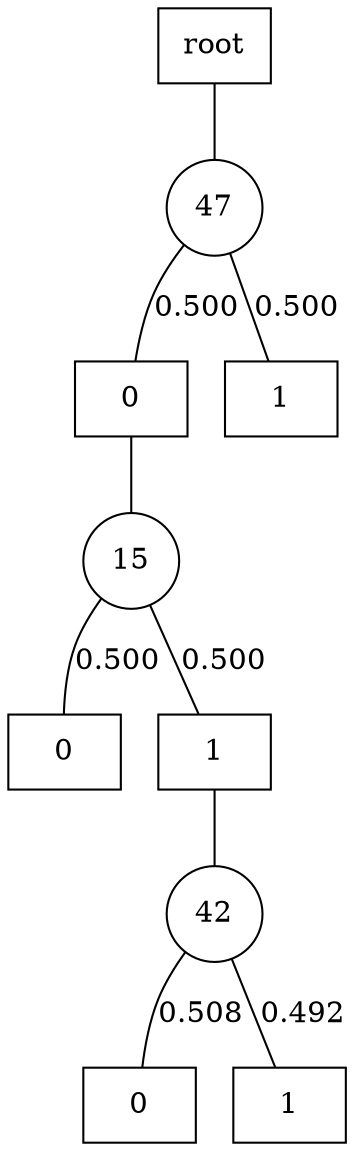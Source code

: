 graph G {
splines=true;
0 [shape=box, label = "root" ]
0--1;
1 [shape=circle, label=47]
1--2[label = 0.500, labelangle=110];
2 [shape=box, label=0]
2--3;
3 [shape=circle, label=15]
3--4[label = 0.500, labelangle=110];
4 [shape=box, label=0]
3--752[label = 0.500, labelangle=110];
752 [shape=box, label=1]
752--753;
753 [shape=circle, label=42]
753--754[label = 0.508, labelangle=110];
754 [shape=box, label=0]
753--1133[label = 0.492, labelangle=110];
1133 [shape=box, label=1]
1--1500[label = 0.500, labelangle=110];
1500 [shape=box, label=1]
}
